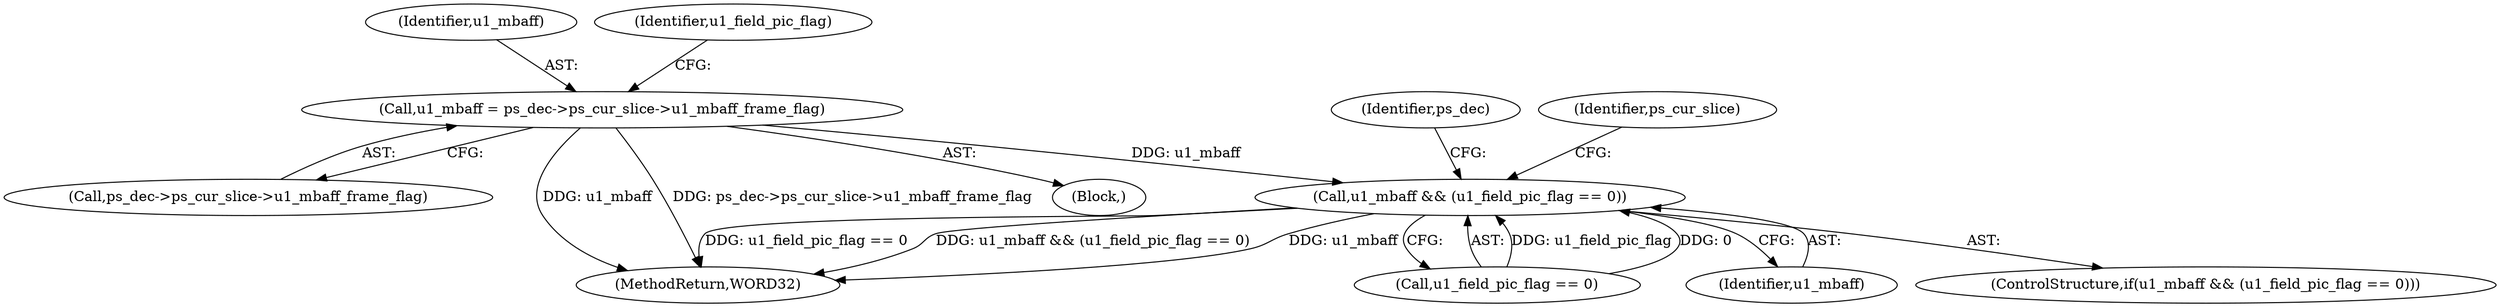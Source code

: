 digraph "0_Android_943323f1d9d3dd5c2634deb26cbe72343ca6b3db_2@pointer" {
"1000154" [label="(Call,u1_mbaff = ps_dec->ps_cur_slice->u1_mbaff_frame_flag)"];
"1000705" [label="(Call,u1_mbaff && (u1_field_pic_flag == 0))"];
"1000121" [label="(Block,)"];
"1000155" [label="(Identifier,u1_mbaff)"];
"1000707" [label="(Call,u1_field_pic_flag == 0)"];
"1000156" [label="(Call,ps_dec->ps_cur_slice->u1_mbaff_frame_flag)"];
"1000706" [label="(Identifier,u1_mbaff)"];
"1000712" [label="(Identifier,ps_dec)"];
"1000716" [label="(Identifier,ps_cur_slice)"];
"1000705" [label="(Call,u1_mbaff && (u1_field_pic_flag == 0))"];
"1000154" [label="(Call,u1_mbaff = ps_dec->ps_cur_slice->u1_mbaff_frame_flag)"];
"1001025" [label="(MethodReturn,WORD32)"];
"1000704" [label="(ControlStructure,if(u1_mbaff && (u1_field_pic_flag == 0)))"];
"1000163" [label="(Identifier,u1_field_pic_flag)"];
"1000154" -> "1000121"  [label="AST: "];
"1000154" -> "1000156"  [label="CFG: "];
"1000155" -> "1000154"  [label="AST: "];
"1000156" -> "1000154"  [label="AST: "];
"1000163" -> "1000154"  [label="CFG: "];
"1000154" -> "1001025"  [label="DDG: u1_mbaff"];
"1000154" -> "1001025"  [label="DDG: ps_dec->ps_cur_slice->u1_mbaff_frame_flag"];
"1000154" -> "1000705"  [label="DDG: u1_mbaff"];
"1000705" -> "1000704"  [label="AST: "];
"1000705" -> "1000706"  [label="CFG: "];
"1000705" -> "1000707"  [label="CFG: "];
"1000706" -> "1000705"  [label="AST: "];
"1000707" -> "1000705"  [label="AST: "];
"1000712" -> "1000705"  [label="CFG: "];
"1000716" -> "1000705"  [label="CFG: "];
"1000705" -> "1001025"  [label="DDG: u1_mbaff && (u1_field_pic_flag == 0)"];
"1000705" -> "1001025"  [label="DDG: u1_mbaff"];
"1000705" -> "1001025"  [label="DDG: u1_field_pic_flag == 0"];
"1000707" -> "1000705"  [label="DDG: u1_field_pic_flag"];
"1000707" -> "1000705"  [label="DDG: 0"];
}
